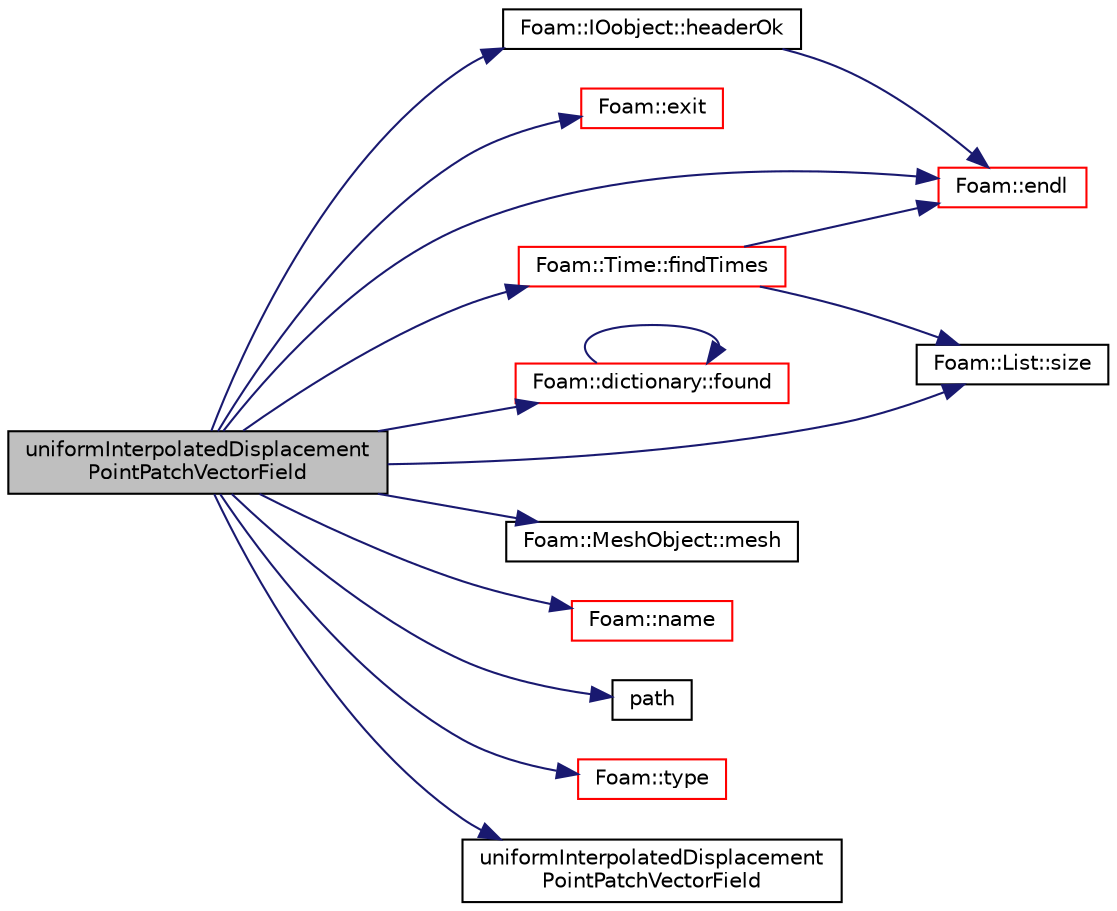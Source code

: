 digraph "uniformInterpolatedDisplacementPointPatchVectorField"
{
  bgcolor="transparent";
  edge [fontname="Helvetica",fontsize="10",labelfontname="Helvetica",labelfontsize="10"];
  node [fontname="Helvetica",fontsize="10",shape=record];
  rankdir="LR";
  Node1 [label="uniformInterpolatedDisplacement\lPointPatchVectorField",height=0.2,width=0.4,color="black", fillcolor="grey75", style="filled", fontcolor="black"];
  Node1 -> Node2 [color="midnightblue",fontsize="10",style="solid",fontname="Helvetica"];
  Node2 [label="Foam::endl",height=0.2,width=0.4,color="red",URL="$a10974.html#a2db8fe02a0d3909e9351bb4275b23ce4",tooltip="Add newline and flush stream. "];
  Node1 -> Node3 [color="midnightblue",fontsize="10",style="solid",fontname="Helvetica"];
  Node3 [label="Foam::exit",height=0.2,width=0.4,color="red",URL="$a10974.html#a06ca7250d8e89caf05243ec094843642"];
  Node1 -> Node4 [color="midnightblue",fontsize="10",style="solid",fontname="Helvetica"];
  Node4 [label="Foam::Time::findTimes",height=0.2,width=0.4,color="red",URL="$a02683.html#a358594437beb51631684afba39f445da",tooltip="Search a given directory for valid time directories. "];
  Node4 -> Node2 [color="midnightblue",fontsize="10",style="solid",fontname="Helvetica"];
  Node4 -> Node5 [color="midnightblue",fontsize="10",style="solid",fontname="Helvetica"];
  Node5 [label="Foam::List::size",height=0.2,width=0.4,color="black",URL="$a01391.html#a8a5f6fa29bd4b500caf186f60245b384",tooltip="Override size to be inconsistent with allocated storage. "];
  Node1 -> Node6 [color="midnightblue",fontsize="10",style="solid",fontname="Helvetica"];
  Node6 [label="Foam::dictionary::found",height=0.2,width=0.4,color="red",URL="$a00530.html#ae9d6521e0e8d3956f9b49ddeb44877b8",tooltip="Search dictionary for given keyword. "];
  Node6 -> Node6 [color="midnightblue",fontsize="10",style="solid",fontname="Helvetica"];
  Node1 -> Node7 [color="midnightblue",fontsize="10",style="solid",fontname="Helvetica"];
  Node7 [label="Foam::IOobject::headerOk",height=0.2,width=0.4,color="black",URL="$a01197.html#a9d4879c850ce41d945ff77e788de3a23",tooltip="Read and check header info. "];
  Node7 -> Node2 [color="midnightblue",fontsize="10",style="solid",fontname="Helvetica"];
  Node1 -> Node8 [color="midnightblue",fontsize="10",style="solid",fontname="Helvetica"];
  Node8 [label="Foam::MeshObject::mesh",height=0.2,width=0.4,color="black",URL="$a01501.html#a10ef49d05deafde8cfa3dc8efa6a61c0"];
  Node1 -> Node9 [color="midnightblue",fontsize="10",style="solid",fontname="Helvetica"];
  Node9 [label="Foam::name",height=0.2,width=0.4,color="red",URL="$a10974.html#adcb0df2bd4953cb6bb390272d8263c3a",tooltip="Return a string representation of a complex. "];
  Node1 -> Node10 [color="midnightblue",fontsize="10",style="solid",fontname="Helvetica"];
  Node10 [label="path",height=0.2,width=0.4,color="black",URL="$a04610.html#ad8adfaf80503dc99cbb14bf07bf1eb22"];
  Node1 -> Node5 [color="midnightblue",fontsize="10",style="solid",fontname="Helvetica"];
  Node1 -> Node11 [color="midnightblue",fontsize="10",style="solid",fontname="Helvetica"];
  Node11 [label="Foam::type",height=0.2,width=0.4,color="red",URL="$a10974.html#aec48583af672626378f501eb9fc32cd1",tooltip="Return the file type: DIRECTORY or FILE. "];
  Node1 -> Node12 [color="midnightblue",fontsize="10",style="solid",fontname="Helvetica"];
  Node12 [label="uniformInterpolatedDisplacement\lPointPatchVectorField",height=0.2,width=0.4,color="black",URL="$a02848.html#a7be0bc6e13fdbde4516b95373aa245a0",tooltip="Construct from patch and internal field. "];
}
